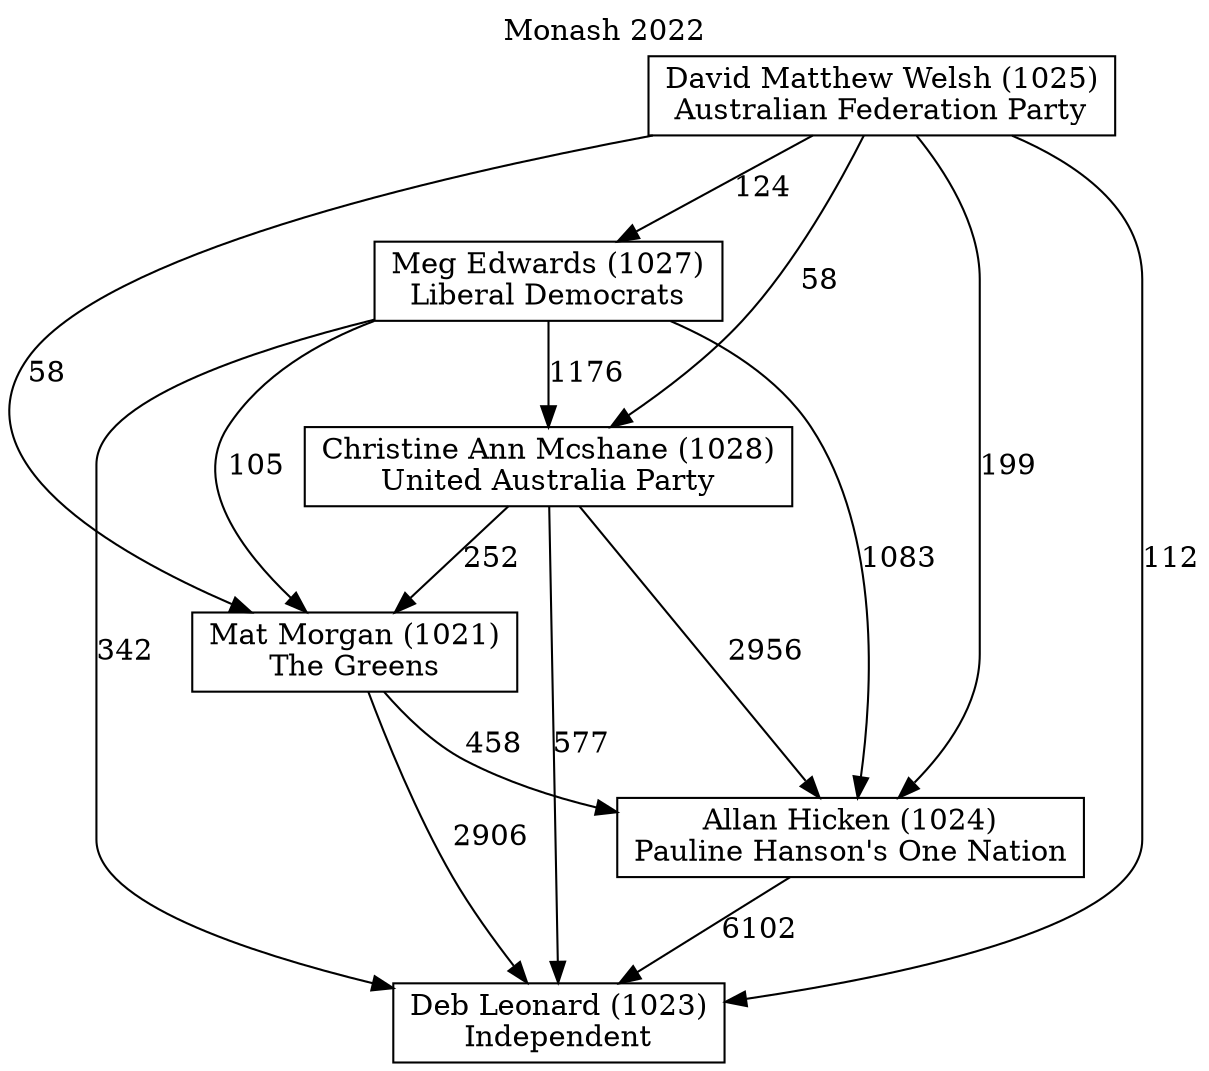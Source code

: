 // House preference flow
digraph "Deb Leonard (1023)_Monash_2022" {
	graph [label="Monash 2022" labelloc=t mclimit=10]
	node [shape=box]
	"Meg Edwards (1027)" [label="Meg Edwards (1027)
Liberal Democrats"]
	"Allan Hicken (1024)" [label="Allan Hicken (1024)
Pauline Hanson's One Nation"]
	"David Matthew Welsh (1025)" [label="David Matthew Welsh (1025)
Australian Federation Party"]
	"Christine Ann Mcshane (1028)" [label="Christine Ann Mcshane (1028)
United Australia Party"]
	"Mat Morgan (1021)" [label="Mat Morgan (1021)
The Greens"]
	"Deb Leonard (1023)" [label="Deb Leonard (1023)
Independent"]
	"Christine Ann Mcshane (1028)" -> "Deb Leonard (1023)" [label=577]
	"Meg Edwards (1027)" -> "Allan Hicken (1024)" [label=1083]
	"Meg Edwards (1027)" -> "Christine Ann Mcshane (1028)" [label=1176]
	"Allan Hicken (1024)" -> "Deb Leonard (1023)" [label=6102]
	"Christine Ann Mcshane (1028)" -> "Mat Morgan (1021)" [label=252]
	"Meg Edwards (1027)" -> "Mat Morgan (1021)" [label=105]
	"Christine Ann Mcshane (1028)" -> "Allan Hicken (1024)" [label=2956]
	"Meg Edwards (1027)" -> "Deb Leonard (1023)" [label=342]
	"David Matthew Welsh (1025)" -> "Deb Leonard (1023)" [label=112]
	"David Matthew Welsh (1025)" -> "Christine Ann Mcshane (1028)" [label=58]
	"Mat Morgan (1021)" -> "Allan Hicken (1024)" [label=458]
	"David Matthew Welsh (1025)" -> "Allan Hicken (1024)" [label=199]
	"David Matthew Welsh (1025)" -> "Mat Morgan (1021)" [label=58]
	"Mat Morgan (1021)" -> "Deb Leonard (1023)" [label=2906]
	"David Matthew Welsh (1025)" -> "Meg Edwards (1027)" [label=124]
}
